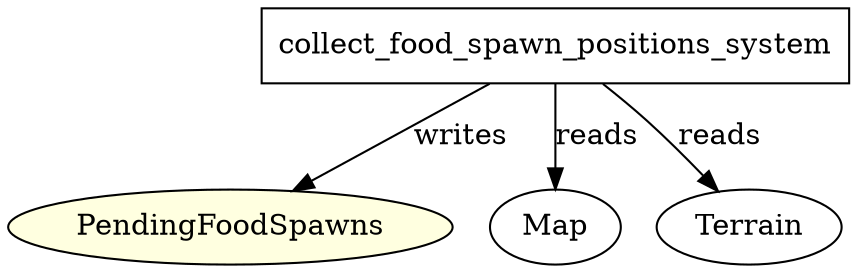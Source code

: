 digraph collect_food_spawn_positions_system {
    collect_food_spawn_positions_system [shape=box]
    PendingFoodSpawns [shape=oval, style=filled, fillcolor=lightyellow]
    Map [shape=oval]
    Terrain [shape=oval]

    collect_food_spawn_positions_system -> PendingFoodSpawns [label="writes"]
    collect_food_spawn_positions_system -> Map [label="reads"]
    collect_food_spawn_positions_system -> Terrain [label="reads"]
}
